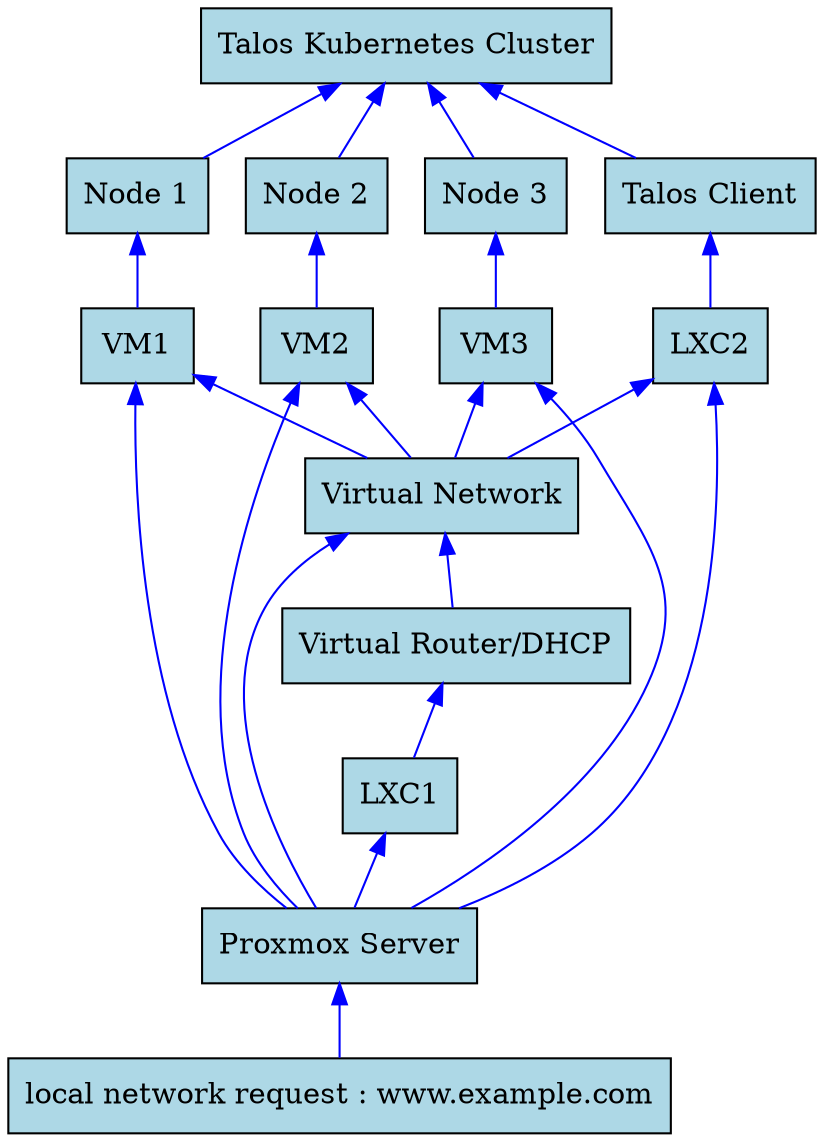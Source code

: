digraph system {
    // Graph styling
    rankdir=BT;
    node [shape=box, style=filled, fillcolor=lightblue];
    edge [color=blue];

    // Components
    www [label="local network request : www.example.com"];
    proxmox [label="Proxmox Server"];
    router [label="Virtual Router/DHCP"];
    vnet [label="Virtual Network"];
    talos [label="Talos Kubernetes Cluster"];
    node1 [label="Node 1"];
    node2 [label="Node 2"];
    node3 [label="Node 3"];
    client [label="Talos Client"];
    VM1 [label="VM1"];
    VM2 [label="VM2"];
    VM3 [label="VM3"];
    LXC1 [label="LXC1"];
    LXC2  [label="LXC2"];
    // Relationships
    www -> proxmox;
    LXC2 -> client -> talos;
    proxmox -> LXC2
    proxmox -> LXC1 -> router -> vnet;
    proxmox ->  vnet;
    proxmox ->  VM1 -> node1;
    proxmox ->  VM2 -> node2;
    proxmox ->  VM3 -> node3;
    node1  -> talos;
    node2  -> talos;
    node3  -> talos ;
    vnet -> VM1
    vnet -> VM2 
    vnet -> VM3 
    vnet -> LXC2 
}

